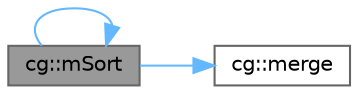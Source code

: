 digraph "cg::mSort"
{
 // LATEX_PDF_SIZE
  bgcolor="transparent";
  edge [fontname=Helvetica,fontsize=10,labelfontname=Helvetica,labelfontsize=10];
  node [fontname=Helvetica,fontsize=10,shape=box,height=0.2,width=0.4];
  rankdir="LR";
  Node1 [id="Node000001",label="cg::mSort",height=0.2,width=0.4,color="gray40", fillcolor="grey60", style="filled", fontcolor="black",tooltip=" "];
  Node1 -> Node2 [id="edge1_Node000001_Node000002",color="steelblue1",style="solid",tooltip=" "];
  Node2 [id="Node000002",label="cg::merge",height=0.2,width=0.4,color="grey40", fillcolor="white", style="filled",URL="$namespacecg.html#ab3b65e356cc9069bbda330dfd6fcedcf",tooltip=" "];
  Node1 -> Node1 [id="edge2_Node000001_Node000001",color="steelblue1",style="solid",tooltip=" "];
}
